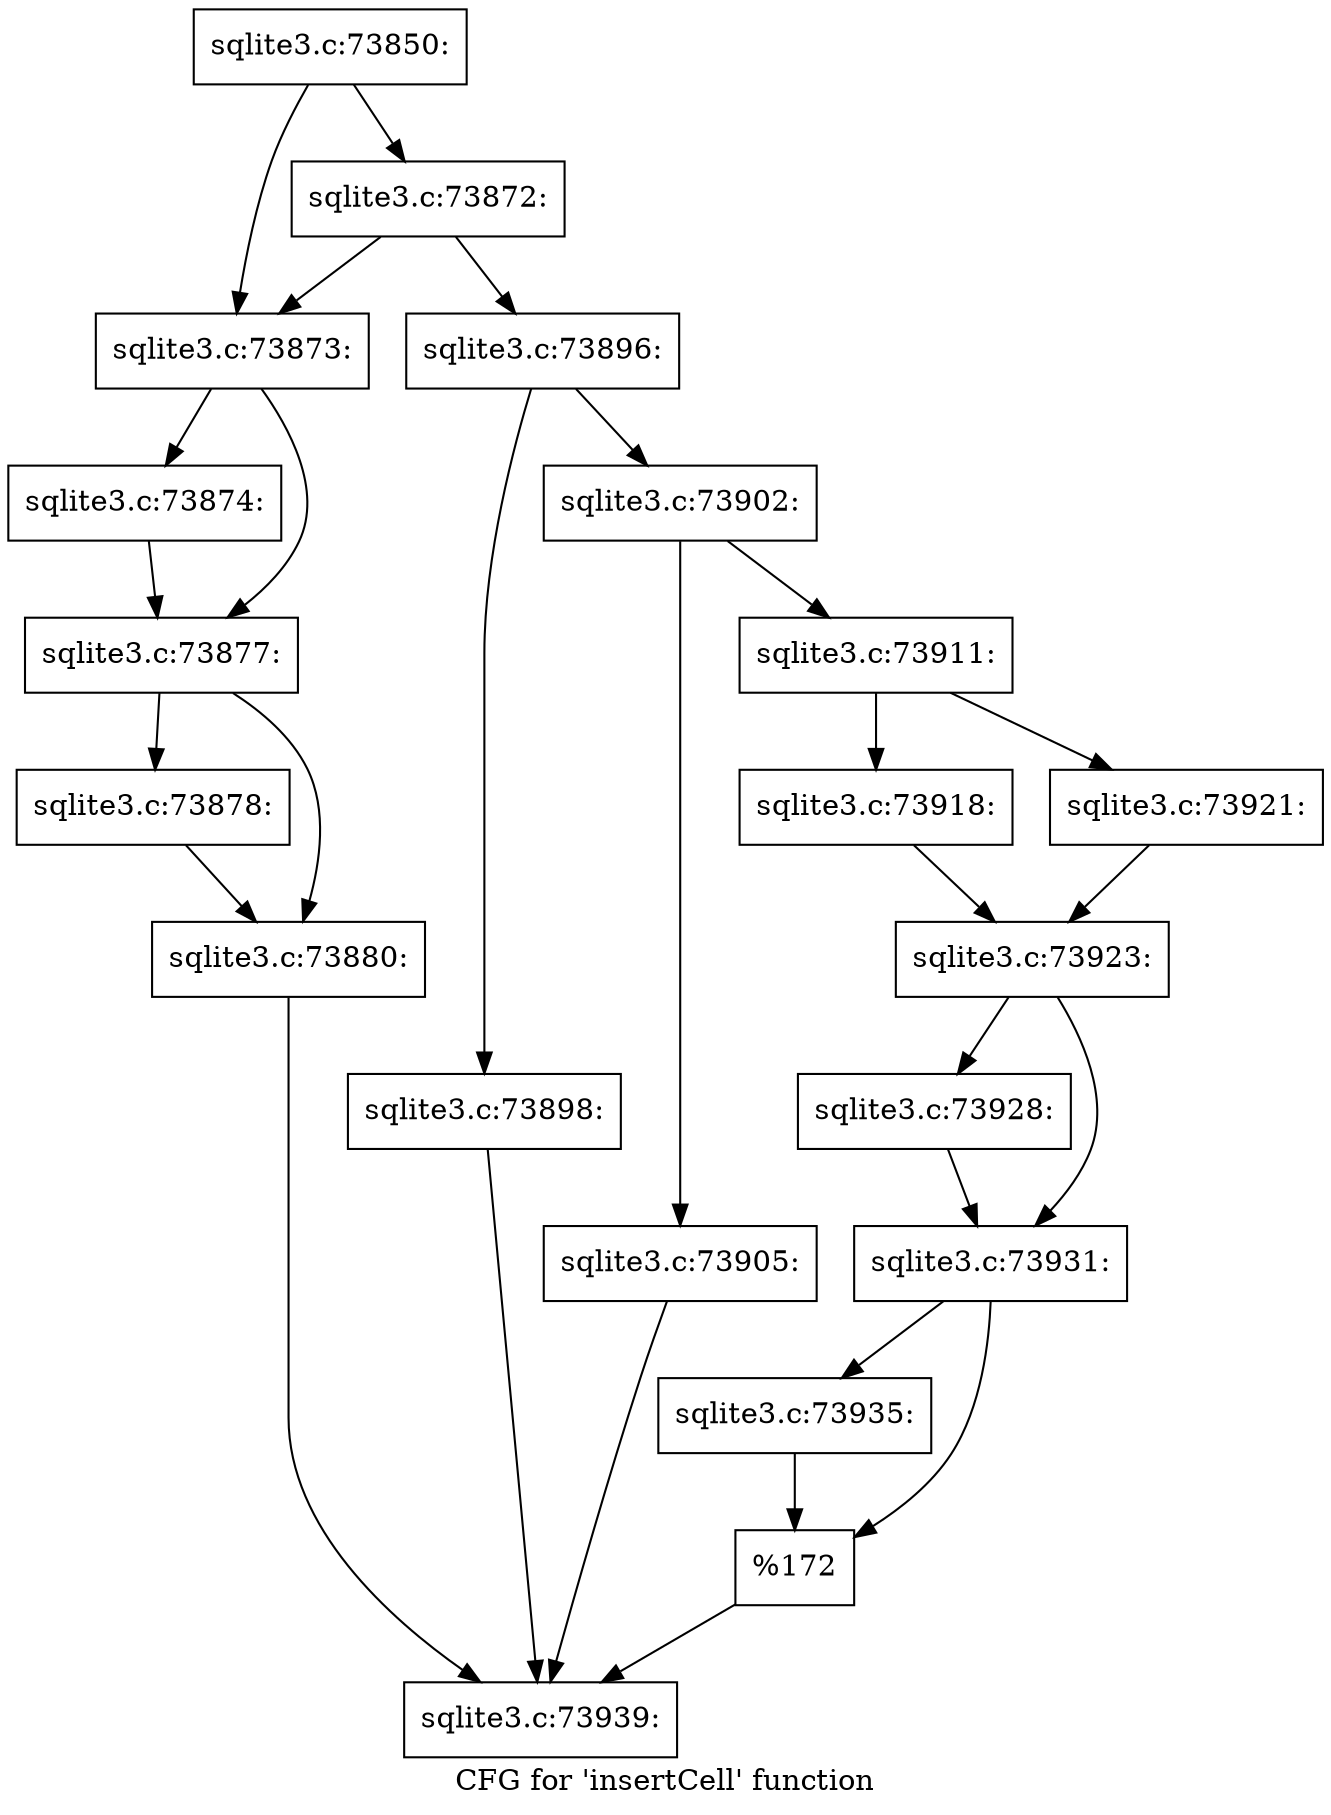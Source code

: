 digraph "CFG for 'insertCell' function" {
	label="CFG for 'insertCell' function";

	Node0x55c0f81447c0 [shape=record,label="{sqlite3.c:73850:}"];
	Node0x55c0f81447c0 -> Node0x55c0f6715560;
	Node0x55c0f81447c0 -> Node0x55c0f6715650;
	Node0x55c0f6715650 [shape=record,label="{sqlite3.c:73872:}"];
	Node0x55c0f6715650 -> Node0x55c0f6715560;
	Node0x55c0f6715650 -> Node0x55c0f6715600;
	Node0x55c0f6715560 [shape=record,label="{sqlite3.c:73873:}"];
	Node0x55c0f6715560 -> Node0x55c0f6716100;
	Node0x55c0f6715560 -> Node0x55c0f6716150;
	Node0x55c0f6716100 [shape=record,label="{sqlite3.c:73874:}"];
	Node0x55c0f6716100 -> Node0x55c0f6716150;
	Node0x55c0f6716150 [shape=record,label="{sqlite3.c:73877:}"];
	Node0x55c0f6716150 -> Node0x55c0f6716a00;
	Node0x55c0f6716150 -> Node0x55c0f6716a50;
	Node0x55c0f6716a00 [shape=record,label="{sqlite3.c:73878:}"];
	Node0x55c0f6716a00 -> Node0x55c0f6716a50;
	Node0x55c0f6716a50 [shape=record,label="{sqlite3.c:73880:}"];
	Node0x55c0f6716a50 -> Node0x55c0f67155b0;
	Node0x55c0f6715600 [shape=record,label="{sqlite3.c:73896:}"];
	Node0x55c0f6715600 -> Node0x55c0f6718780;
	Node0x55c0f6715600 -> Node0x55c0f67187d0;
	Node0x55c0f6718780 [shape=record,label="{sqlite3.c:73898:}"];
	Node0x55c0f6718780 -> Node0x55c0f67155b0;
	Node0x55c0f67187d0 [shape=record,label="{sqlite3.c:73902:}"];
	Node0x55c0f67187d0 -> Node0x55c0f5986930;
	Node0x55c0f67187d0 -> Node0x55c0f6719950;
	Node0x55c0f5986930 [shape=record,label="{sqlite3.c:73905:}"];
	Node0x55c0f5986930 -> Node0x55c0f67155b0;
	Node0x55c0f6719950 [shape=record,label="{sqlite3.c:73911:}"];
	Node0x55c0f6719950 -> Node0x55c0f671a530;
	Node0x55c0f6719950 -> Node0x55c0f671a5d0;
	Node0x55c0f671a530 [shape=record,label="{sqlite3.c:73918:}"];
	Node0x55c0f671a530 -> Node0x55c0f671a580;
	Node0x55c0f671a5d0 [shape=record,label="{sqlite3.c:73921:}"];
	Node0x55c0f671a5d0 -> Node0x55c0f671a580;
	Node0x55c0f671a580 [shape=record,label="{sqlite3.c:73923:}"];
	Node0x55c0f671a580 -> Node0x55c0f8156e70;
	Node0x55c0f671a580 -> Node0x55c0f8156ec0;
	Node0x55c0f8156e70 [shape=record,label="{sqlite3.c:73928:}"];
	Node0x55c0f8156e70 -> Node0x55c0f8156ec0;
	Node0x55c0f8156ec0 [shape=record,label="{sqlite3.c:73931:}"];
	Node0x55c0f8156ec0 -> Node0x55c0f8158060;
	Node0x55c0f8156ec0 -> Node0x55c0f81580b0;
	Node0x55c0f8158060 [shape=record,label="{sqlite3.c:73935:}"];
	Node0x55c0f8158060 -> Node0x55c0f81580b0;
	Node0x55c0f81580b0 [shape=record,label="{%172}"];
	Node0x55c0f81580b0 -> Node0x55c0f67155b0;
	Node0x55c0f67155b0 [shape=record,label="{sqlite3.c:73939:}"];
}
